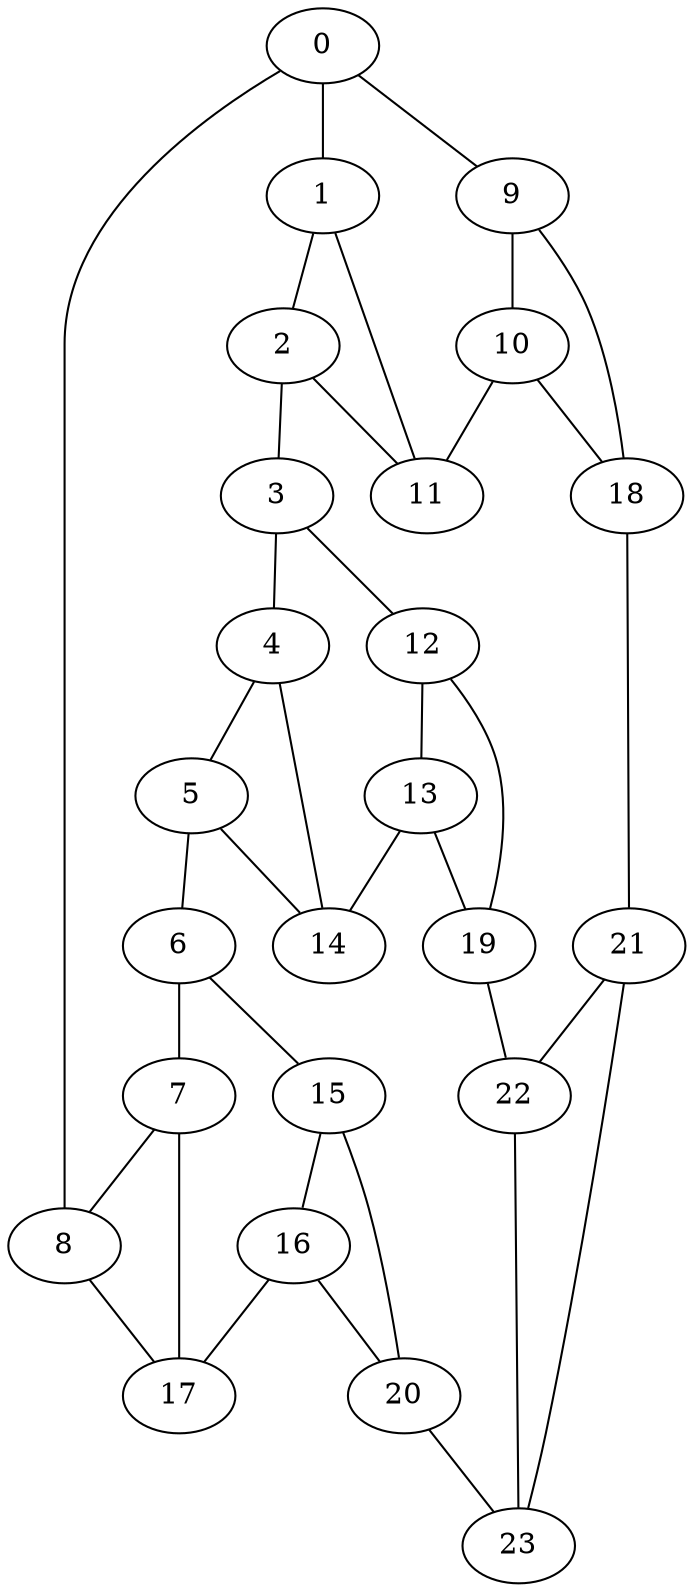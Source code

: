 graph g {0;1;2;3;4;5;6;7;8;9;10;11;12;13;14;15;16;17;18;19;20;21;22;23;0 -- 1;0 -- 8;0 -- 9;1 -- 2;1 -- 11;2 -- 3;2 -- 11;3 -- 4;3 -- 12;4 -- 5;4 -- 14;5 -- 6;5 -- 14;6 -- 7;6 -- 15;7 -- 8;7 -- 17;8 -- 17;9 -- 10;9 -- 18;10 -- 11;10 -- 18;12 -- 13;12 -- 19;13 -- 14;13 -- 19;15 -- 16;15 -- 20;16 -- 17;16 -- 20;18 -- 21;19 -- 22;20 -- 23;21 -- 22;21 -- 23;22 -- 23;}